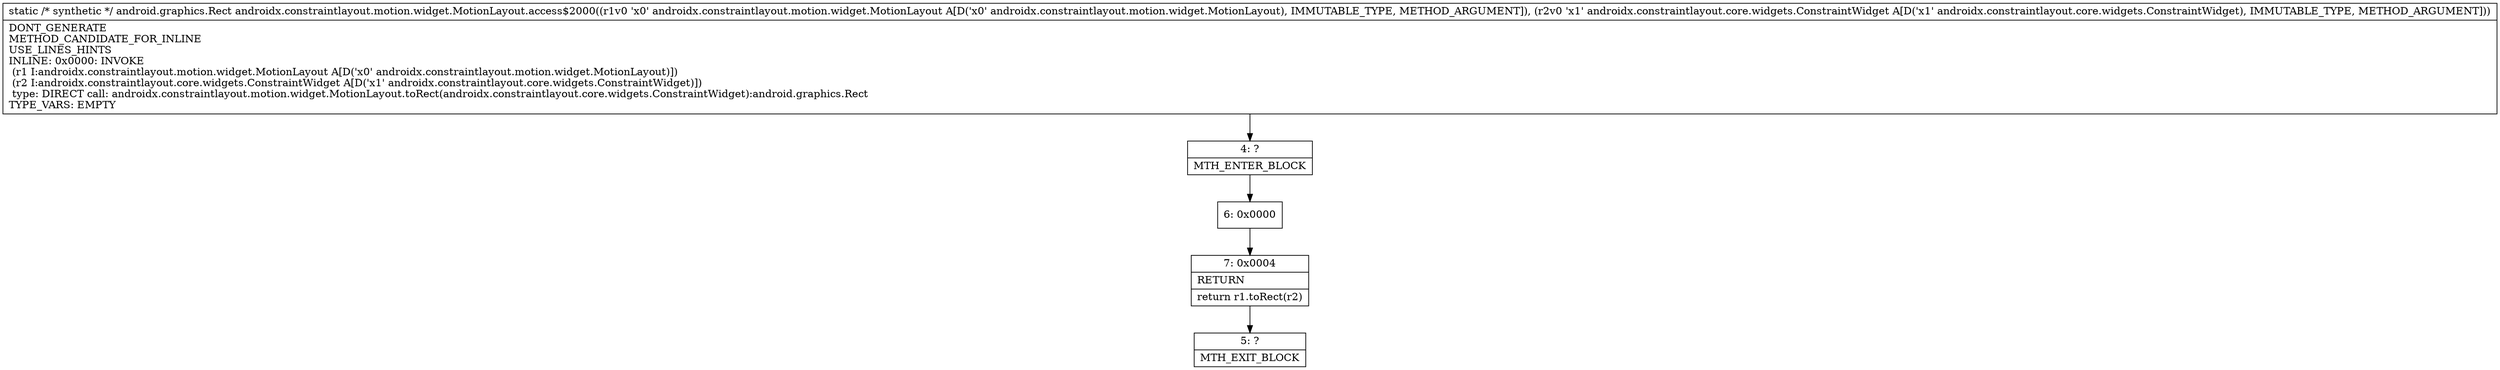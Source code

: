 digraph "CFG forandroidx.constraintlayout.motion.widget.MotionLayout.access$2000(Landroidx\/constraintlayout\/motion\/widget\/MotionLayout;Landroidx\/constraintlayout\/core\/widgets\/ConstraintWidget;)Landroid\/graphics\/Rect;" {
Node_4 [shape=record,label="{4\:\ ?|MTH_ENTER_BLOCK\l}"];
Node_6 [shape=record,label="{6\:\ 0x0000}"];
Node_7 [shape=record,label="{7\:\ 0x0004|RETURN\l|return r1.toRect(r2)\l}"];
Node_5 [shape=record,label="{5\:\ ?|MTH_EXIT_BLOCK\l}"];
MethodNode[shape=record,label="{static \/* synthetic *\/ android.graphics.Rect androidx.constraintlayout.motion.widget.MotionLayout.access$2000((r1v0 'x0' androidx.constraintlayout.motion.widget.MotionLayout A[D('x0' androidx.constraintlayout.motion.widget.MotionLayout), IMMUTABLE_TYPE, METHOD_ARGUMENT]), (r2v0 'x1' androidx.constraintlayout.core.widgets.ConstraintWidget A[D('x1' androidx.constraintlayout.core.widgets.ConstraintWidget), IMMUTABLE_TYPE, METHOD_ARGUMENT]))  | DONT_GENERATE\lMETHOD_CANDIDATE_FOR_INLINE\lUSE_LINES_HINTS\lINLINE: 0x0000: INVOKE  \l  (r1 I:androidx.constraintlayout.motion.widget.MotionLayout A[D('x0' androidx.constraintlayout.motion.widget.MotionLayout)])\l  (r2 I:androidx.constraintlayout.core.widgets.ConstraintWidget A[D('x1' androidx.constraintlayout.core.widgets.ConstraintWidget)])\l type: DIRECT call: androidx.constraintlayout.motion.widget.MotionLayout.toRect(androidx.constraintlayout.core.widgets.ConstraintWidget):android.graphics.Rect\lTYPE_VARS: EMPTY\l}"];
MethodNode -> Node_4;Node_4 -> Node_6;
Node_6 -> Node_7;
Node_7 -> Node_5;
}

